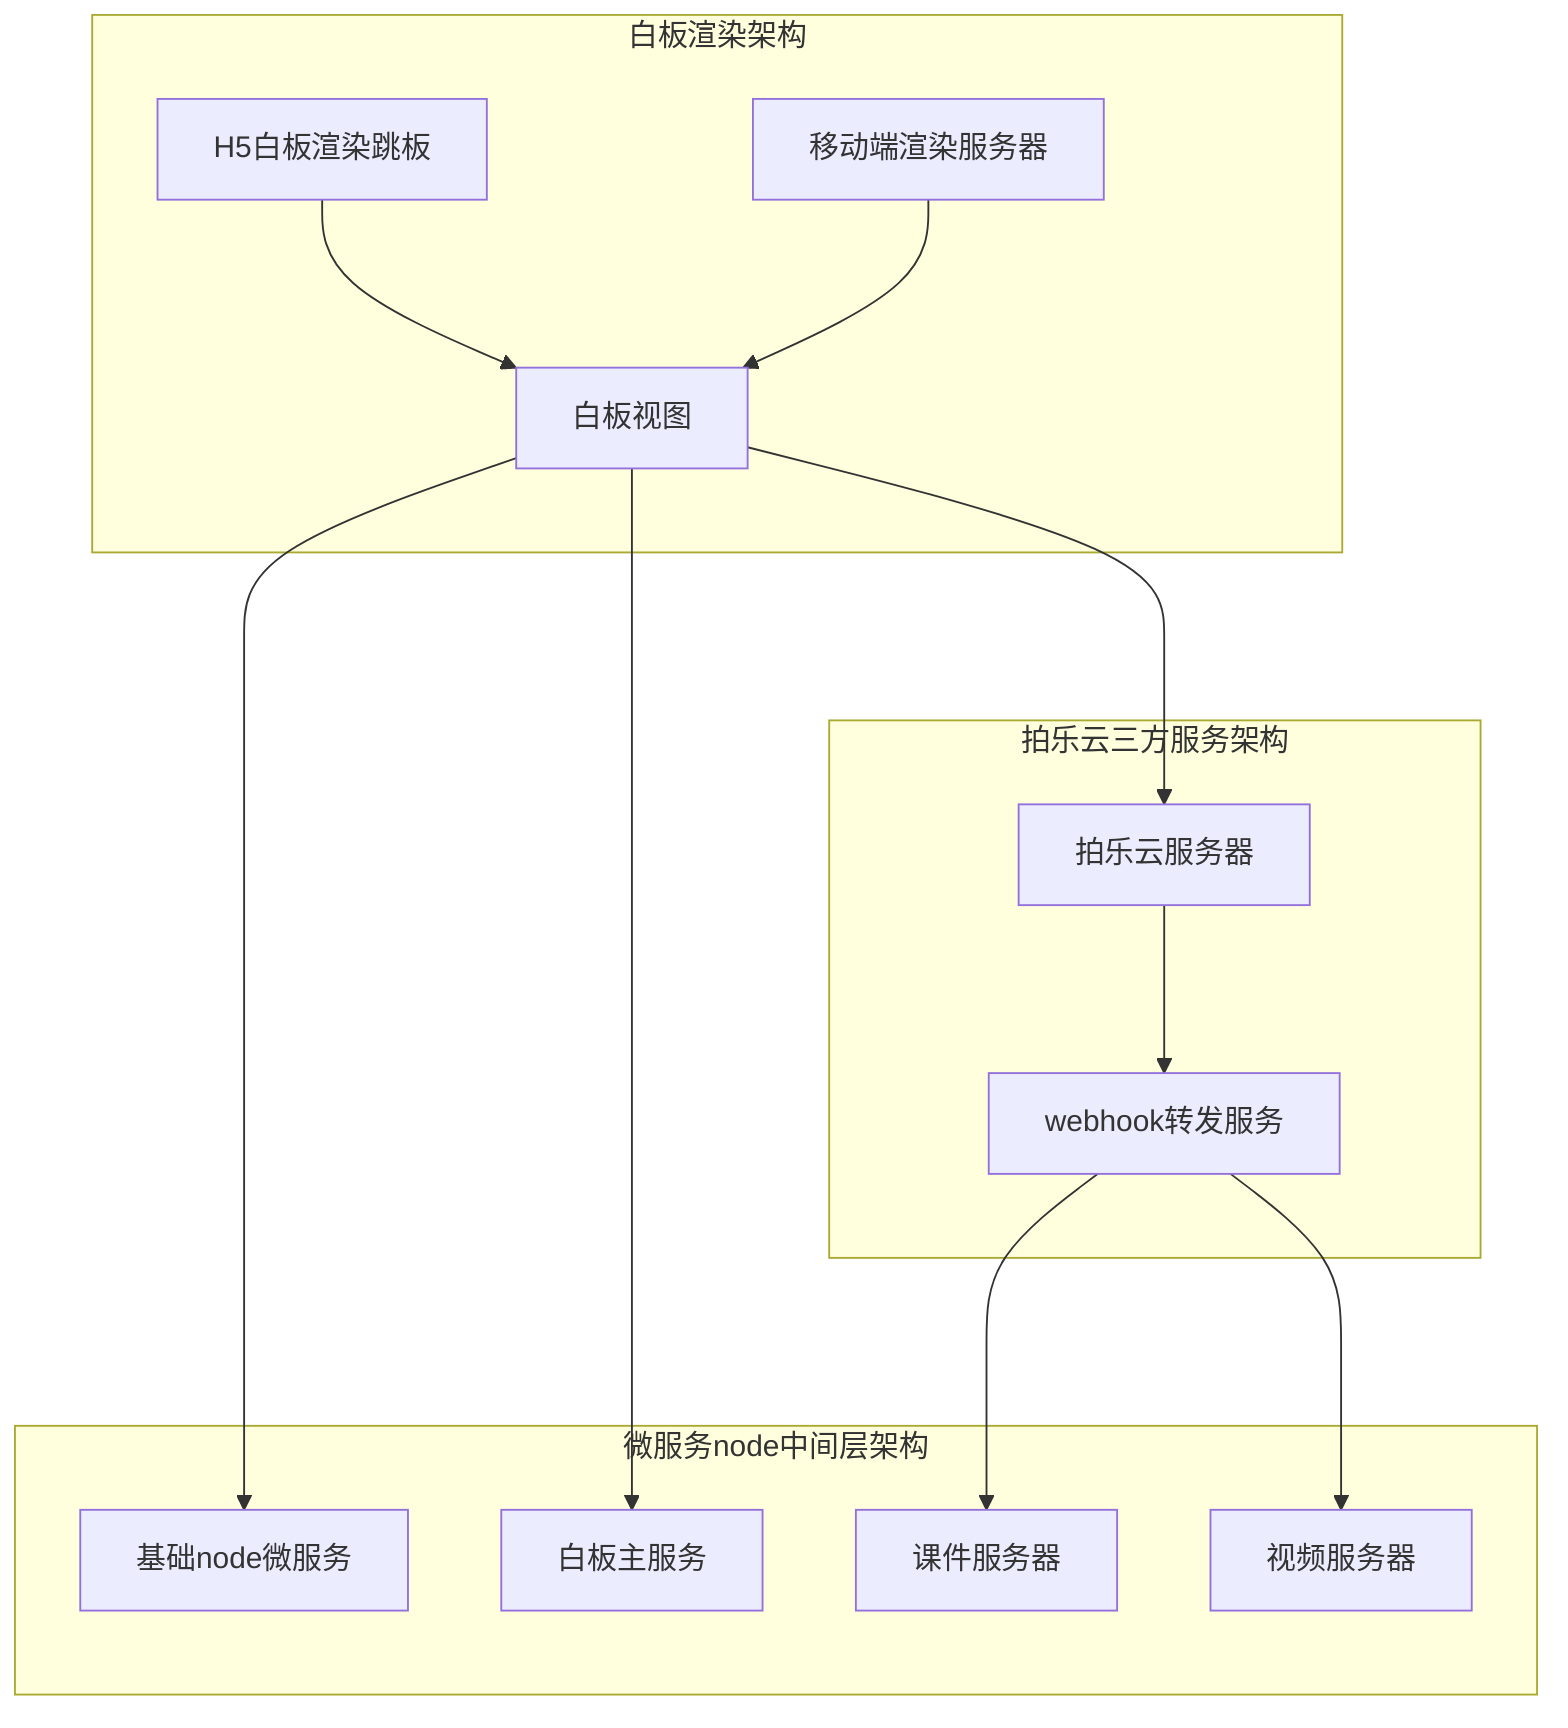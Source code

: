 %%{
  init: { 
    'fontSize':'36','theme':'default','topPadding':100,
    'flowchart': { 'rankSpacing':90 }
  }
}%%
flowchart TD
  subgraph 微服务node中间层架构
    basic-node-server[基础node微服务]
  	white-borde-server[白板主服务]
  	courseware-server[课件服务器]
  	video-server[视频服务器]
  end;
  
  subgraph 拍乐云三方服务架构
  	pano-server[拍乐云服务器] --> pano-webhook-server[webhook转发服务]
  	pano-webhook-server[webhook转发服务] --> video-server[视频服务器]
  	pano-webhook-server[webhook转发服务] --> courseware-server[课件服务器]
  end
  
  subgraph 白板渲染架构
  	h5-render[H5白板渲染跳板] --> view[白板混合视图]
  	mobile-server-render[移动端渲染服务器] --> view[白板视图]

  	view[白板视图] --> white-borde-server[白板主服务] 
    view[白板视图] --> pano-server[拍乐云服务器]
    view[白板视图] --> basic-node-server[基础node微服务]
  end